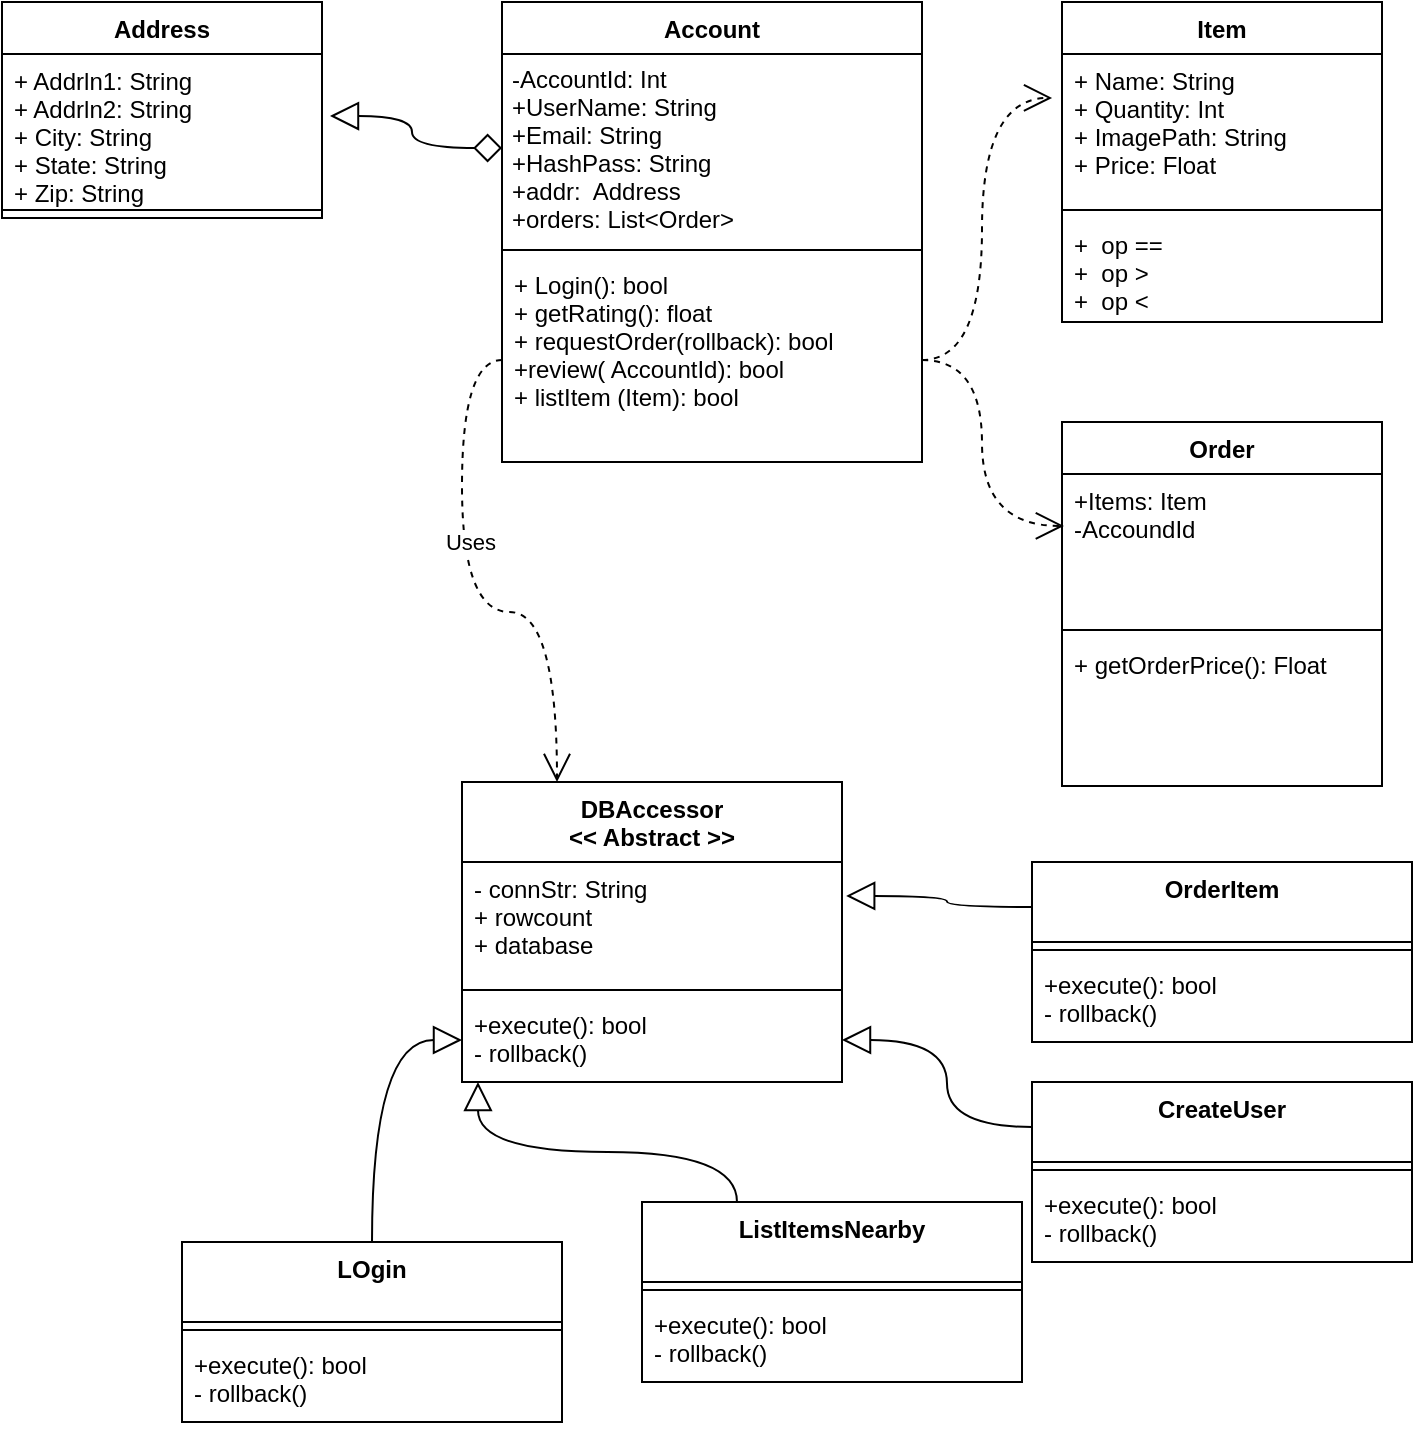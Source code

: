 <mxfile version="13.2.4" type="github">
  <diagram id="lPyz5LR_7ZNct5TZr97H" name="Page-1">
    <mxGraphModel dx="1422" dy="791" grid="1" gridSize="10" guides="1" tooltips="1" connect="1" arrows="1" fold="1" page="1" pageScale="1" pageWidth="850" pageHeight="1100" math="0" shadow="0">
      <root>
        <mxCell id="0" />
        <mxCell id="1" parent="0" />
        <mxCell id="W1TdXg9Vv3ffLSo9VdAI-1" value="Account" style="swimlane;fontStyle=1;align=center;verticalAlign=top;childLayout=stackLayout;horizontal=1;startSize=26;horizontalStack=0;resizeParent=1;resizeParentMax=0;resizeLast=0;collapsible=1;marginBottom=0;" parent="1" vertex="1">
          <mxGeometry x="270" y="110" width="210" height="230" as="geometry" />
        </mxCell>
        <mxCell id="W1TdXg9Vv3ffLSo9VdAI-2" value="-AccountId: Int&#xa;+UserName: String&#xa;+Email: String&#xa;+HashPass: String&#xa;+addr:  Address&#xa;+orders: List&lt;Order&gt;&#xa;&#xa;" style="text;strokeColor=none;fillColor=none;align=left;verticalAlign=top;spacingLeft=4;spacingRight=4;overflow=hidden;rotatable=0;points=[[0,0.5],[1,0.5]];portConstraint=eastwest;spacing=1;" parent="W1TdXg9Vv3ffLSo9VdAI-1" vertex="1">
          <mxGeometry y="26" width="210" height="94" as="geometry" />
        </mxCell>
        <mxCell id="W1TdXg9Vv3ffLSo9VdAI-3" value="" style="line;strokeWidth=1;fillColor=none;align=left;verticalAlign=middle;spacingTop=-1;spacingLeft=3;spacingRight=3;rotatable=0;labelPosition=right;points=[];portConstraint=eastwest;" parent="W1TdXg9Vv3ffLSo9VdAI-1" vertex="1">
          <mxGeometry y="120" width="210" height="8" as="geometry" />
        </mxCell>
        <mxCell id="W1TdXg9Vv3ffLSo9VdAI-4" value="+ Login(): bool&#xa;+ getRating(): float&#xa;+ requestOrder(rollback): bool&#xa;+review( AccountId): bool&#xa;+ listItem (Item): bool&#xa;" style="text;strokeColor=none;fillColor=none;align=left;verticalAlign=top;spacingLeft=4;spacingRight=4;overflow=hidden;rotatable=0;points=[[0,0.5],[1,0.5]];portConstraint=eastwest;" parent="W1TdXg9Vv3ffLSo9VdAI-1" vertex="1">
          <mxGeometry y="128" width="210" height="102" as="geometry" />
        </mxCell>
        <mxCell id="W1TdXg9Vv3ffLSo9VdAI-9" value="Address" style="swimlane;fontStyle=1;align=center;verticalAlign=top;childLayout=stackLayout;horizontal=1;startSize=26;horizontalStack=0;resizeParent=1;resizeParentMax=0;resizeLast=0;collapsible=1;marginBottom=0;" parent="1" vertex="1">
          <mxGeometry x="20" y="110" width="160" height="108" as="geometry" />
        </mxCell>
        <mxCell id="W1TdXg9Vv3ffLSo9VdAI-10" value="+ Addrln1: String&#xa;+ Addrln2: String&#xa;+ City: String&#xa;+ State: String&#xa;+ Zip: String&#xa;&#xa;" style="text;strokeColor=none;fillColor=none;align=left;verticalAlign=top;spacingLeft=4;spacingRight=4;overflow=hidden;rotatable=0;points=[[0,0.5],[1,0.5]];portConstraint=eastwest;" parent="W1TdXg9Vv3ffLSo9VdAI-9" vertex="1">
          <mxGeometry y="26" width="160" height="74" as="geometry" />
        </mxCell>
        <mxCell id="W1TdXg9Vv3ffLSo9VdAI-11" value="" style="line;strokeWidth=1;fillColor=none;align=left;verticalAlign=middle;spacingTop=-1;spacingLeft=3;spacingRight=3;rotatable=0;labelPosition=right;points=[];portConstraint=eastwest;" parent="W1TdXg9Vv3ffLSo9VdAI-9" vertex="1">
          <mxGeometry y="100" width="160" height="8" as="geometry" />
        </mxCell>
        <mxCell id="lzAFo5b4Tt8IDg3ihHUa-9" style="edgeStyle=orthogonalEdgeStyle;rounded=0;orthogonalLoop=1;jettySize=auto;html=1;exitX=0;exitY=0.5;exitDx=0;exitDy=0;entryX=1.025;entryY=0.419;entryDx=0;entryDy=0;entryPerimeter=0;endArrow=block;endFill=0;curved=1;startArrow=diamond;startFill=0;endSize=12;startSize=12;" edge="1" parent="1" source="W1TdXg9Vv3ffLSo9VdAI-2" target="W1TdXg9Vv3ffLSo9VdAI-10">
          <mxGeometry relative="1" as="geometry" />
        </mxCell>
        <mxCell id="W1TdXg9Vv3ffLSo9VdAI-5" value="Item" style="swimlane;fontStyle=1;align=center;verticalAlign=top;childLayout=stackLayout;horizontal=1;startSize=26;horizontalStack=0;resizeParent=1;resizeParentMax=0;resizeLast=0;collapsible=1;marginBottom=0;" parent="1" vertex="1">
          <mxGeometry x="550" y="110" width="160" height="160" as="geometry" />
        </mxCell>
        <mxCell id="W1TdXg9Vv3ffLSo9VdAI-6" value="+ Name: String&#xa;+ Quantity: Int&#xa;+ ImagePath: String&#xa;+ Price: Float&#xa;" style="text;strokeColor=none;fillColor=none;align=left;verticalAlign=top;spacingLeft=4;spacingRight=4;overflow=hidden;rotatable=0;points=[[0,0.5],[1,0.5]];portConstraint=eastwest;" parent="W1TdXg9Vv3ffLSo9VdAI-5" vertex="1">
          <mxGeometry y="26" width="160" height="74" as="geometry" />
        </mxCell>
        <mxCell id="W1TdXg9Vv3ffLSo9VdAI-7" value="" style="line;strokeWidth=1;fillColor=none;align=left;verticalAlign=middle;spacingTop=-1;spacingLeft=3;spacingRight=3;rotatable=0;labelPosition=right;points=[];portConstraint=eastwest;" parent="W1TdXg9Vv3ffLSo9VdAI-5" vertex="1">
          <mxGeometry y="100" width="160" height="8" as="geometry" />
        </mxCell>
        <mxCell id="W1TdXg9Vv3ffLSo9VdAI-8" value="+  op == &#xa;+  op &gt; &#xa;+  op &lt;&#xa;" style="text;strokeColor=none;fillColor=none;align=left;verticalAlign=top;spacingLeft=4;spacingRight=4;overflow=hidden;rotatable=0;points=[[0,0.5],[1,0.5]];portConstraint=eastwest;" parent="W1TdXg9Vv3ffLSo9VdAI-5" vertex="1">
          <mxGeometry y="108" width="160" height="52" as="geometry" />
        </mxCell>
        <mxCell id="lzAFo5b4Tt8IDg3ihHUa-14" value="0000" style="edgeStyle=orthogonalEdgeStyle;curved=1;rounded=0;orthogonalLoop=1;jettySize=auto;html=1;exitX=1;exitY=0.5;exitDx=0;exitDy=0;entryX=-0.031;entryY=0.297;entryDx=0;entryDy=0;entryPerimeter=0;startArrow=none;startFill=0;startSize=12;endArrow=open;endFill=0;endSize=12;dashed=1;textOpacity=0;" edge="1" parent="1" source="W1TdXg9Vv3ffLSo9VdAI-4" target="W1TdXg9Vv3ffLSo9VdAI-6">
          <mxGeometry relative="1" as="geometry" />
        </mxCell>
        <mxCell id="lzAFo5b4Tt8IDg3ihHUa-16" style="edgeStyle=orthogonalEdgeStyle;curved=1;rounded=0;orthogonalLoop=1;jettySize=auto;html=1;exitX=1;exitY=0.5;exitDx=0;exitDy=0;entryX=0.006;entryY=0.351;entryDx=0;entryDy=0;entryPerimeter=0;dashed=1;startArrow=none;startFill=0;startSize=12;endArrow=open;endFill=0;endSize=12;" edge="1" parent="1" source="W1TdXg9Vv3ffLSo9VdAI-4" target="lzAFo5b4Tt8IDg3ihHUa-6">
          <mxGeometry relative="1" as="geometry" />
        </mxCell>
        <mxCell id="lzAFo5b4Tt8IDg3ihHUa-5" value="Order" style="swimlane;fontStyle=1;align=center;verticalAlign=top;childLayout=stackLayout;horizontal=1;startSize=26;horizontalStack=0;resizeParent=1;resizeParentMax=0;resizeLast=0;collapsible=1;marginBottom=0;" vertex="1" parent="1">
          <mxGeometry x="550" y="320" width="160" height="182" as="geometry" />
        </mxCell>
        <mxCell id="lzAFo5b4Tt8IDg3ihHUa-6" value="+Items: Item&#xa;-AccoundId&#xa;&#xa;" style="text;strokeColor=none;fillColor=none;align=left;verticalAlign=top;spacingLeft=4;spacingRight=4;overflow=hidden;rotatable=0;points=[[0,0.5],[1,0.5]];portConstraint=eastwest;" vertex="1" parent="lzAFo5b4Tt8IDg3ihHUa-5">
          <mxGeometry y="26" width="160" height="74" as="geometry" />
        </mxCell>
        <mxCell id="lzAFo5b4Tt8IDg3ihHUa-7" value="" style="line;strokeWidth=1;fillColor=none;align=left;verticalAlign=middle;spacingTop=-1;spacingLeft=3;spacingRight=3;rotatable=0;labelPosition=right;points=[];portConstraint=eastwest;" vertex="1" parent="lzAFo5b4Tt8IDg3ihHUa-5">
          <mxGeometry y="100" width="160" height="8" as="geometry" />
        </mxCell>
        <mxCell id="lzAFo5b4Tt8IDg3ihHUa-8" value="+ getOrderPrice(): Float" style="text;strokeColor=none;fillColor=none;align=left;verticalAlign=top;spacingLeft=4;spacingRight=4;overflow=hidden;rotatable=0;points=[[0,0.5],[1,0.5]];portConstraint=eastwest;" vertex="1" parent="lzAFo5b4Tt8IDg3ihHUa-5">
          <mxGeometry y="108" width="160" height="74" as="geometry" />
        </mxCell>
        <mxCell id="lzAFo5b4Tt8IDg3ihHUa-21" style="edgeStyle=orthogonalEdgeStyle;curved=1;rounded=0;orthogonalLoop=1;jettySize=auto;html=1;exitX=0.5;exitY=0;exitDx=0;exitDy=0;entryX=0;entryY=0.5;entryDx=0;entryDy=0;startArrow=none;startFill=0;startSize=12;endArrow=block;endFill=0;endSize=12;" edge="1" parent="1" source="lzAFo5b4Tt8IDg3ihHUa-17" target="lzAFo5b4Tt8IDg3ihHUa-13">
          <mxGeometry relative="1" as="geometry" />
        </mxCell>
        <mxCell id="lzAFo5b4Tt8IDg3ihHUa-25" style="edgeStyle=orthogonalEdgeStyle;curved=1;rounded=0;orthogonalLoop=1;jettySize=auto;html=1;exitX=0.25;exitY=0;exitDx=0;exitDy=0;entryX=0.042;entryY=1;entryDx=0;entryDy=0;entryPerimeter=0;startArrow=none;startFill=0;startSize=12;endArrow=block;endFill=0;endSize=12;" edge="1" parent="1" source="lzAFo5b4Tt8IDg3ihHUa-22" target="lzAFo5b4Tt8IDg3ihHUa-13">
          <mxGeometry relative="1" as="geometry" />
        </mxCell>
        <mxCell id="lzAFo5b4Tt8IDg3ihHUa-22" value="ListItemsNearby" style="swimlane;fontStyle=1;align=center;verticalAlign=top;childLayout=stackLayout;horizontal=1;startSize=40;horizontalStack=0;resizeParent=1;resizeParentMax=0;resizeLast=0;collapsible=1;marginBottom=0;" vertex="1" parent="1">
          <mxGeometry x="340" y="710" width="190" height="90" as="geometry" />
        </mxCell>
        <mxCell id="lzAFo5b4Tt8IDg3ihHUa-23" value="" style="line;strokeWidth=1;fillColor=none;align=left;verticalAlign=middle;spacingTop=-1;spacingLeft=3;spacingRight=3;rotatable=0;labelPosition=right;points=[];portConstraint=eastwest;" vertex="1" parent="lzAFo5b4Tt8IDg3ihHUa-22">
          <mxGeometry y="40" width="190" height="8" as="geometry" />
        </mxCell>
        <mxCell id="lzAFo5b4Tt8IDg3ihHUa-24" value="+execute(): bool&#xa;- rollback() &#xa;" style="text;strokeColor=none;fillColor=none;align=left;verticalAlign=top;spacingLeft=4;spacingRight=4;overflow=hidden;rotatable=0;points=[[0,0.5],[1,0.5]];portConstraint=eastwest;" vertex="1" parent="lzAFo5b4Tt8IDg3ihHUa-22">
          <mxGeometry y="48" width="190" height="42" as="geometry" />
        </mxCell>
        <mxCell id="lzAFo5b4Tt8IDg3ihHUa-10" value="DBAccessor&#xa;&lt;&lt; Abstract &gt;&gt;&#xa;" style="swimlane;fontStyle=1;align=center;verticalAlign=top;childLayout=stackLayout;horizontal=1;startSize=40;horizontalStack=0;resizeParent=1;resizeParentMax=0;resizeLast=0;collapsible=1;marginBottom=0;" vertex="1" parent="1">
          <mxGeometry x="250" y="500" width="190" height="150" as="geometry" />
        </mxCell>
        <mxCell id="lzAFo5b4Tt8IDg3ihHUa-11" value="- connStr: String&#xa;+ rowcount&#xa;+ database &#xa;&#xa;&#xa;&#xa;" style="text;strokeColor=none;fillColor=none;align=left;verticalAlign=top;spacingLeft=4;spacingRight=4;overflow=hidden;rotatable=0;points=[[0,0.5],[1,0.5]];portConstraint=eastwest;" vertex="1" parent="lzAFo5b4Tt8IDg3ihHUa-10">
          <mxGeometry y="40" width="190" height="60" as="geometry" />
        </mxCell>
        <mxCell id="lzAFo5b4Tt8IDg3ihHUa-12" value="" style="line;strokeWidth=1;fillColor=none;align=left;verticalAlign=middle;spacingTop=-1;spacingLeft=3;spacingRight=3;rotatable=0;labelPosition=right;points=[];portConstraint=eastwest;" vertex="1" parent="lzAFo5b4Tt8IDg3ihHUa-10">
          <mxGeometry y="100" width="190" height="8" as="geometry" />
        </mxCell>
        <mxCell id="lzAFo5b4Tt8IDg3ihHUa-13" value="+execute(): bool&#xa;- rollback() &#xa;" style="text;strokeColor=none;fillColor=none;align=left;verticalAlign=top;spacingLeft=4;spacingRight=4;overflow=hidden;rotatable=0;points=[[0,0.5],[1,0.5]];portConstraint=eastwest;" vertex="1" parent="lzAFo5b4Tt8IDg3ihHUa-10">
          <mxGeometry y="108" width="190" height="42" as="geometry" />
        </mxCell>
        <mxCell id="lzAFo5b4Tt8IDg3ihHUa-17" value="LOgin" style="swimlane;fontStyle=1;align=center;verticalAlign=top;childLayout=stackLayout;horizontal=1;startSize=40;horizontalStack=0;resizeParent=1;resizeParentMax=0;resizeLast=0;collapsible=1;marginBottom=0;" vertex="1" parent="1">
          <mxGeometry x="110" y="730" width="190" height="90" as="geometry" />
        </mxCell>
        <mxCell id="lzAFo5b4Tt8IDg3ihHUa-19" value="" style="line;strokeWidth=1;fillColor=none;align=left;verticalAlign=middle;spacingTop=-1;spacingLeft=3;spacingRight=3;rotatable=0;labelPosition=right;points=[];portConstraint=eastwest;" vertex="1" parent="lzAFo5b4Tt8IDg3ihHUa-17">
          <mxGeometry y="40" width="190" height="8" as="geometry" />
        </mxCell>
        <mxCell id="lzAFo5b4Tt8IDg3ihHUa-20" value="+execute(): bool&#xa;- rollback() &#xa;" style="text;strokeColor=none;fillColor=none;align=left;verticalAlign=top;spacingLeft=4;spacingRight=4;overflow=hidden;rotatable=0;points=[[0,0.5],[1,0.5]];portConstraint=eastwest;" vertex="1" parent="lzAFo5b4Tt8IDg3ihHUa-17">
          <mxGeometry y="48" width="190" height="42" as="geometry" />
        </mxCell>
        <mxCell id="lzAFo5b4Tt8IDg3ihHUa-29" style="edgeStyle=orthogonalEdgeStyle;curved=1;rounded=0;orthogonalLoop=1;jettySize=auto;html=1;exitX=0;exitY=0.25;exitDx=0;exitDy=0;startArrow=none;startFill=0;startSize=12;endArrow=block;endFill=0;endSize=12;" edge="1" parent="1" source="lzAFo5b4Tt8IDg3ihHUa-26" target="lzAFo5b4Tt8IDg3ihHUa-13">
          <mxGeometry relative="1" as="geometry" />
        </mxCell>
        <mxCell id="lzAFo5b4Tt8IDg3ihHUa-26" value="CreateUser" style="swimlane;fontStyle=1;align=center;verticalAlign=top;childLayout=stackLayout;horizontal=1;startSize=40;horizontalStack=0;resizeParent=1;resizeParentMax=0;resizeLast=0;collapsible=1;marginBottom=0;" vertex="1" parent="1">
          <mxGeometry x="535" y="650" width="190" height="90" as="geometry" />
        </mxCell>
        <mxCell id="lzAFo5b4Tt8IDg3ihHUa-27" value="" style="line;strokeWidth=1;fillColor=none;align=left;verticalAlign=middle;spacingTop=-1;spacingLeft=3;spacingRight=3;rotatable=0;labelPosition=right;points=[];portConstraint=eastwest;" vertex="1" parent="lzAFo5b4Tt8IDg3ihHUa-26">
          <mxGeometry y="40" width="190" height="8" as="geometry" />
        </mxCell>
        <mxCell id="lzAFo5b4Tt8IDg3ihHUa-28" value="+execute(): bool&#xa;- rollback() &#xa;" style="text;strokeColor=none;fillColor=none;align=left;verticalAlign=top;spacingLeft=4;spacingRight=4;overflow=hidden;rotatable=0;points=[[0,0.5],[1,0.5]];portConstraint=eastwest;" vertex="1" parent="lzAFo5b4Tt8IDg3ihHUa-26">
          <mxGeometry y="48" width="190" height="42" as="geometry" />
        </mxCell>
        <mxCell id="lzAFo5b4Tt8IDg3ihHUa-30" style="edgeStyle=orthogonalEdgeStyle;curved=1;rounded=0;orthogonalLoop=1;jettySize=auto;html=1;exitX=0;exitY=0.5;exitDx=0;exitDy=0;entryX=0.25;entryY=0;entryDx=0;entryDy=0;startArrow=none;startFill=0;startSize=12;endArrow=open;endFill=0;endSize=12;dashed=1;" edge="1" parent="1" source="W1TdXg9Vv3ffLSo9VdAI-4" target="lzAFo5b4Tt8IDg3ihHUa-10">
          <mxGeometry relative="1" as="geometry" />
        </mxCell>
        <mxCell id="lzAFo5b4Tt8IDg3ihHUa-35" value="Uses" style="edgeLabel;html=1;align=center;verticalAlign=middle;resizable=0;points=[];" vertex="1" connectable="0" parent="lzAFo5b4Tt8IDg3ihHUa-30">
          <mxGeometry x="-0.275" y="4" relative="1" as="geometry">
            <mxPoint y="10" as="offset" />
          </mxGeometry>
        </mxCell>
        <mxCell id="lzAFo5b4Tt8IDg3ihHUa-34" style="edgeStyle=orthogonalEdgeStyle;curved=1;rounded=0;orthogonalLoop=1;jettySize=auto;html=1;exitX=0;exitY=0.25;exitDx=0;exitDy=0;entryX=1.011;entryY=0.283;entryDx=0;entryDy=0;entryPerimeter=0;startArrow=none;startFill=0;startSize=12;endArrow=block;endFill=0;endSize=12;" edge="1" parent="1" source="lzAFo5b4Tt8IDg3ihHUa-31" target="lzAFo5b4Tt8IDg3ihHUa-11">
          <mxGeometry relative="1" as="geometry" />
        </mxCell>
        <mxCell id="lzAFo5b4Tt8IDg3ihHUa-31" value="OrderItem" style="swimlane;fontStyle=1;align=center;verticalAlign=top;childLayout=stackLayout;horizontal=1;startSize=40;horizontalStack=0;resizeParent=1;resizeParentMax=0;resizeLast=0;collapsible=1;marginBottom=0;" vertex="1" parent="1">
          <mxGeometry x="535" y="540" width="190" height="90" as="geometry" />
        </mxCell>
        <mxCell id="lzAFo5b4Tt8IDg3ihHUa-32" value="" style="line;strokeWidth=1;fillColor=none;align=left;verticalAlign=middle;spacingTop=-1;spacingLeft=3;spacingRight=3;rotatable=0;labelPosition=right;points=[];portConstraint=eastwest;" vertex="1" parent="lzAFo5b4Tt8IDg3ihHUa-31">
          <mxGeometry y="40" width="190" height="8" as="geometry" />
        </mxCell>
        <mxCell id="lzAFo5b4Tt8IDg3ihHUa-33" value="+execute(): bool&#xa;- rollback() &#xa;" style="text;strokeColor=none;fillColor=none;align=left;verticalAlign=top;spacingLeft=4;spacingRight=4;overflow=hidden;rotatable=0;points=[[0,0.5],[1,0.5]];portConstraint=eastwest;" vertex="1" parent="lzAFo5b4Tt8IDg3ihHUa-31">
          <mxGeometry y="48" width="190" height="42" as="geometry" />
        </mxCell>
      </root>
    </mxGraphModel>
  </diagram>
</mxfile>
